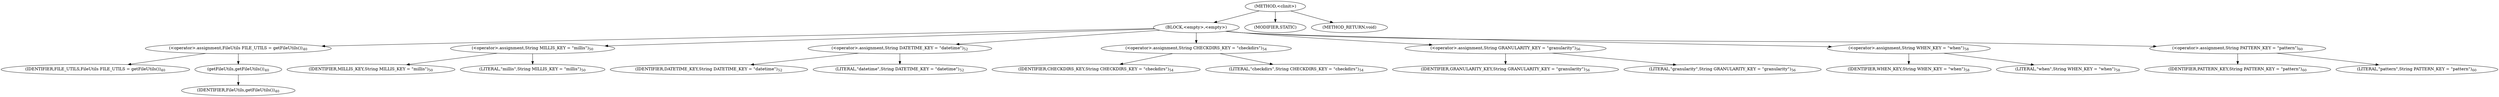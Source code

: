 digraph "&lt;clinit&gt;" {  
"590" [label = <(METHOD,&lt;clinit&gt;)> ]
"591" [label = <(BLOCK,&lt;empty&gt;,&lt;empty&gt;)> ]
"592" [label = <(&lt;operator&gt;.assignment,FileUtils FILE_UTILS = getFileUtils())<SUB>40</SUB>> ]
"593" [label = <(IDENTIFIER,FILE_UTILS,FileUtils FILE_UTILS = getFileUtils())<SUB>40</SUB>> ]
"594" [label = <(getFileUtils,getFileUtils())<SUB>40</SUB>> ]
"595" [label = <(IDENTIFIER,FileUtils,getFileUtils())<SUB>40</SUB>> ]
"596" [label = <(&lt;operator&gt;.assignment,String MILLIS_KEY = &quot;millis&quot;)<SUB>50</SUB>> ]
"597" [label = <(IDENTIFIER,MILLIS_KEY,String MILLIS_KEY = &quot;millis&quot;)<SUB>50</SUB>> ]
"598" [label = <(LITERAL,&quot;millis&quot;,String MILLIS_KEY = &quot;millis&quot;)<SUB>50</SUB>> ]
"599" [label = <(&lt;operator&gt;.assignment,String DATETIME_KEY = &quot;datetime&quot;)<SUB>52</SUB>> ]
"600" [label = <(IDENTIFIER,DATETIME_KEY,String DATETIME_KEY = &quot;datetime&quot;)<SUB>52</SUB>> ]
"601" [label = <(LITERAL,&quot;datetime&quot;,String DATETIME_KEY = &quot;datetime&quot;)<SUB>52</SUB>> ]
"602" [label = <(&lt;operator&gt;.assignment,String CHECKDIRS_KEY = &quot;checkdirs&quot;)<SUB>54</SUB>> ]
"603" [label = <(IDENTIFIER,CHECKDIRS_KEY,String CHECKDIRS_KEY = &quot;checkdirs&quot;)<SUB>54</SUB>> ]
"604" [label = <(LITERAL,&quot;checkdirs&quot;,String CHECKDIRS_KEY = &quot;checkdirs&quot;)<SUB>54</SUB>> ]
"605" [label = <(&lt;operator&gt;.assignment,String GRANULARITY_KEY = &quot;granularity&quot;)<SUB>56</SUB>> ]
"606" [label = <(IDENTIFIER,GRANULARITY_KEY,String GRANULARITY_KEY = &quot;granularity&quot;)<SUB>56</SUB>> ]
"607" [label = <(LITERAL,&quot;granularity&quot;,String GRANULARITY_KEY = &quot;granularity&quot;)<SUB>56</SUB>> ]
"608" [label = <(&lt;operator&gt;.assignment,String WHEN_KEY = &quot;when&quot;)<SUB>58</SUB>> ]
"609" [label = <(IDENTIFIER,WHEN_KEY,String WHEN_KEY = &quot;when&quot;)<SUB>58</SUB>> ]
"610" [label = <(LITERAL,&quot;when&quot;,String WHEN_KEY = &quot;when&quot;)<SUB>58</SUB>> ]
"611" [label = <(&lt;operator&gt;.assignment,String PATTERN_KEY = &quot;pattern&quot;)<SUB>60</SUB>> ]
"612" [label = <(IDENTIFIER,PATTERN_KEY,String PATTERN_KEY = &quot;pattern&quot;)<SUB>60</SUB>> ]
"613" [label = <(LITERAL,&quot;pattern&quot;,String PATTERN_KEY = &quot;pattern&quot;)<SUB>60</SUB>> ]
"614" [label = <(MODIFIER,STATIC)> ]
"615" [label = <(METHOD_RETURN,void)> ]
  "590" -> "591" 
  "590" -> "614" 
  "590" -> "615" 
  "591" -> "592" 
  "591" -> "596" 
  "591" -> "599" 
  "591" -> "602" 
  "591" -> "605" 
  "591" -> "608" 
  "591" -> "611" 
  "592" -> "593" 
  "592" -> "594" 
  "594" -> "595" 
  "596" -> "597" 
  "596" -> "598" 
  "599" -> "600" 
  "599" -> "601" 
  "602" -> "603" 
  "602" -> "604" 
  "605" -> "606" 
  "605" -> "607" 
  "608" -> "609" 
  "608" -> "610" 
  "611" -> "612" 
  "611" -> "613" 
}
